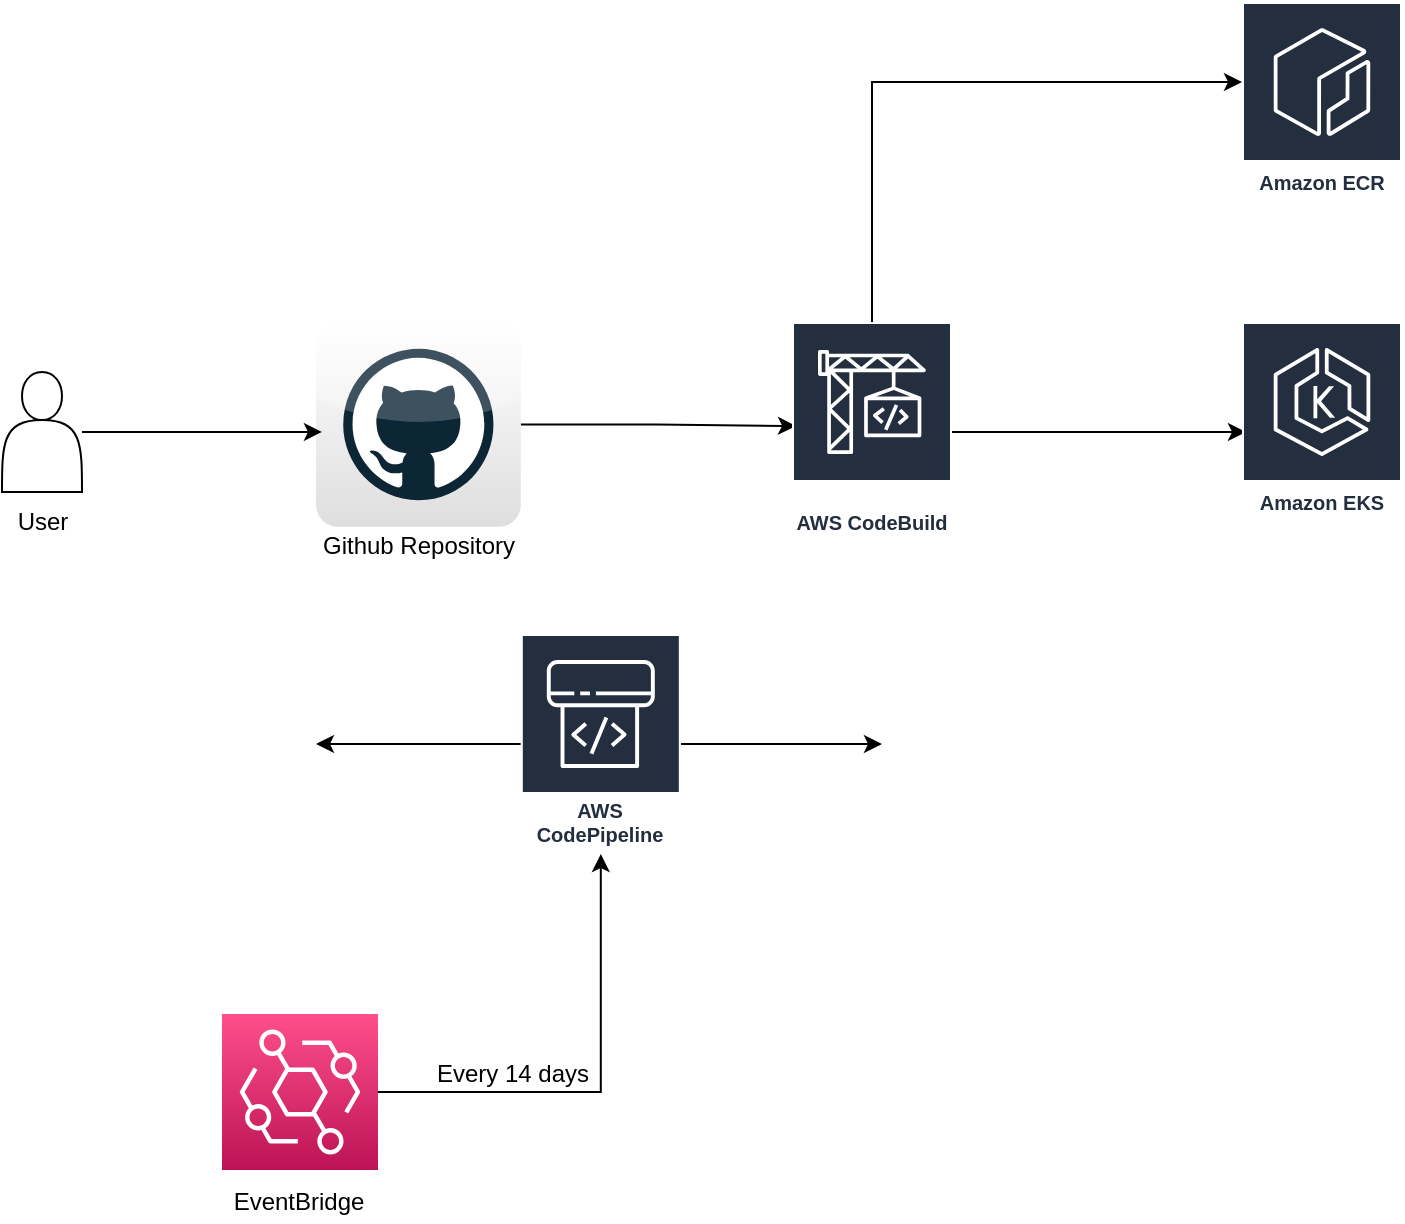 <mxfile version="15.8.4"><diagram id="K8VzltHks3wD7hrOabce" name="Page-1"><mxGraphModel dx="946" dy="640" grid="1" gridSize="10" guides="1" tooltips="1" connect="1" arrows="1" fold="1" page="1" pageScale="1" pageWidth="850" pageHeight="1100" math="0" shadow="0"><root><mxCell id="0"/><mxCell id="1" parent="0"/><mxCell id="iq63PzAxwATY0ZVnkeVj-11" style="edgeStyle=orthogonalEdgeStyle;rounded=0;orthogonalLoop=1;jettySize=auto;html=1;entryX=0.025;entryY=0.473;entryDx=0;entryDy=0;entryPerimeter=0;" edge="1" parent="1" source="iq63PzAxwATY0ZVnkeVj-1" target="iq63PzAxwATY0ZVnkeVj-2"><mxGeometry relative="1" as="geometry"/></mxCell><mxCell id="iq63PzAxwATY0ZVnkeVj-1" value="" style="dashed=0;outlineConnect=0;html=1;align=center;labelPosition=center;verticalLabelPosition=bottom;verticalAlign=top;shape=mxgraph.webicons.github;gradientColor=#DFDEDE" vertex="1" parent="1"><mxGeometry x="187" y="200" width="102.4" height="102.4" as="geometry"/></mxCell><mxCell id="iq63PzAxwATY0ZVnkeVj-9" style="edgeStyle=orthogonalEdgeStyle;rounded=0;orthogonalLoop=1;jettySize=auto;html=1;entryX=0.025;entryY=0.55;entryDx=0;entryDy=0;entryPerimeter=0;" edge="1" parent="1" source="iq63PzAxwATY0ZVnkeVj-2" target="iq63PzAxwATY0ZVnkeVj-3"><mxGeometry relative="1" as="geometry"/></mxCell><mxCell id="iq63PzAxwATY0ZVnkeVj-10" style="edgeStyle=orthogonalEdgeStyle;rounded=0;orthogonalLoop=1;jettySize=auto;html=1;" edge="1" parent="1" source="iq63PzAxwATY0ZVnkeVj-2" target="iq63PzAxwATY0ZVnkeVj-5"><mxGeometry relative="1" as="geometry"><Array as="points"><mxPoint x="465" y="80"/></Array></mxGeometry></mxCell><mxCell id="iq63PzAxwATY0ZVnkeVj-2" value="AWS CodeBuild" style="sketch=0;outlineConnect=0;fontColor=#232F3E;gradientColor=none;strokeColor=#ffffff;fillColor=#232F3E;dashed=0;verticalLabelPosition=middle;verticalAlign=bottom;align=center;html=1;whiteSpace=wrap;fontSize=10;fontStyle=1;spacing=3;shape=mxgraph.aws4.productIcon;prIcon=mxgraph.aws4.codebuild;" vertex="1" parent="1"><mxGeometry x="425" y="200" width="80" height="110" as="geometry"/></mxCell><mxCell id="iq63PzAxwATY0ZVnkeVj-3" value="Amazon EKS" style="sketch=0;outlineConnect=0;fontColor=#232F3E;gradientColor=none;strokeColor=#ffffff;fillColor=#232F3E;dashed=0;verticalLabelPosition=middle;verticalAlign=bottom;align=center;html=1;whiteSpace=wrap;fontSize=10;fontStyle=1;spacing=3;shape=mxgraph.aws4.productIcon;prIcon=mxgraph.aws4.eks;" vertex="1" parent="1"><mxGeometry x="650" y="200" width="80" height="100" as="geometry"/></mxCell><mxCell id="iq63PzAxwATY0ZVnkeVj-6" style="edgeStyle=orthogonalEdgeStyle;rounded=0;orthogonalLoop=1;jettySize=auto;html=1;" edge="1" parent="1" source="iq63PzAxwATY0ZVnkeVj-4"><mxGeometry relative="1" as="geometry"><mxPoint x="470" y="411" as="targetPoint"/></mxGeometry></mxCell><mxCell id="iq63PzAxwATY0ZVnkeVj-7" style="edgeStyle=orthogonalEdgeStyle;rounded=0;orthogonalLoop=1;jettySize=auto;html=1;" edge="1" parent="1" source="iq63PzAxwATY0ZVnkeVj-4"><mxGeometry relative="1" as="geometry"><mxPoint x="187" y="411" as="targetPoint"/></mxGeometry></mxCell><mxCell id="iq63PzAxwATY0ZVnkeVj-4" value="AWS CodePipeline" style="sketch=0;outlineConnect=0;fontColor=#232F3E;gradientColor=none;strokeColor=#ffffff;fillColor=#232F3E;dashed=0;verticalLabelPosition=middle;verticalAlign=bottom;align=center;html=1;whiteSpace=wrap;fontSize=10;fontStyle=1;spacing=3;shape=mxgraph.aws4.productIcon;prIcon=mxgraph.aws4.codepipeline;" vertex="1" parent="1"><mxGeometry x="289.4" y="356" width="80" height="110" as="geometry"/></mxCell><mxCell id="iq63PzAxwATY0ZVnkeVj-5" value="Amazon ECR" style="sketch=0;outlineConnect=0;fontColor=#232F3E;gradientColor=none;strokeColor=#ffffff;fillColor=#232F3E;dashed=0;verticalLabelPosition=middle;verticalAlign=bottom;align=center;html=1;whiteSpace=wrap;fontSize=10;fontStyle=1;spacing=3;shape=mxgraph.aws4.productIcon;prIcon=mxgraph.aws4.ecr;" vertex="1" parent="1"><mxGeometry x="650" y="40" width="80" height="100" as="geometry"/></mxCell><mxCell id="iq63PzAxwATY0ZVnkeVj-13" style="edgeStyle=orthogonalEdgeStyle;rounded=0;orthogonalLoop=1;jettySize=auto;html=1;entryX=0.029;entryY=0.537;entryDx=0;entryDy=0;entryPerimeter=0;" edge="1" parent="1" source="iq63PzAxwATY0ZVnkeVj-12" target="iq63PzAxwATY0ZVnkeVj-1"><mxGeometry relative="1" as="geometry"/></mxCell><mxCell id="iq63PzAxwATY0ZVnkeVj-12" value="" style="shape=actor;whiteSpace=wrap;html=1;" vertex="1" parent="1"><mxGeometry x="30" y="225" width="40" height="60" as="geometry"/></mxCell><mxCell id="iq63PzAxwATY0ZVnkeVj-16" style="edgeStyle=orthogonalEdgeStyle;rounded=0;orthogonalLoop=1;jettySize=auto;html=1;" edge="1" parent="1" source="iq63PzAxwATY0ZVnkeVj-15" target="iq63PzAxwATY0ZVnkeVj-4"><mxGeometry relative="1" as="geometry"/></mxCell><mxCell id="iq63PzAxwATY0ZVnkeVj-15" value="" style="sketch=0;points=[[0,0,0],[0.25,0,0],[0.5,0,0],[0.75,0,0],[1,0,0],[0,1,0],[0.25,1,0],[0.5,1,0],[0.75,1,0],[1,1,0],[0,0.25,0],[0,0.5,0],[0,0.75,0],[1,0.25,0],[1,0.5,0],[1,0.75,0]];outlineConnect=0;fontColor=#232F3E;gradientColor=#FF4F8B;gradientDirection=north;fillColor=#BC1356;strokeColor=#ffffff;dashed=0;verticalLabelPosition=bottom;verticalAlign=top;align=center;html=1;fontSize=12;fontStyle=0;aspect=fixed;shape=mxgraph.aws4.resourceIcon;resIcon=mxgraph.aws4.eventbridge;" vertex="1" parent="1"><mxGeometry x="140" y="546" width="78" height="78" as="geometry"/></mxCell><mxCell id="iq63PzAxwATY0ZVnkeVj-17" value="&lt;div&gt;Every 14 days&lt;/div&gt;" style="text;html=1;align=center;verticalAlign=middle;resizable=0;points=[];autosize=1;strokeColor=none;fillColor=none;" vertex="1" parent="1"><mxGeometry x="240" y="566" width="90" height="20" as="geometry"/></mxCell><mxCell id="iq63PzAxwATY0ZVnkeVj-18" value="&lt;div&gt;EventBridge&lt;/div&gt;" style="text;html=1;align=center;verticalAlign=middle;resizable=0;points=[];autosize=1;strokeColor=none;fillColor=none;" vertex="1" parent="1"><mxGeometry x="138" y="630" width="80" height="20" as="geometry"/></mxCell><mxCell id="iq63PzAxwATY0ZVnkeVj-19" value="&lt;div&gt;User&lt;/div&gt;" style="text;html=1;align=center;verticalAlign=middle;resizable=0;points=[];autosize=1;strokeColor=none;fillColor=none;" vertex="1" parent="1"><mxGeometry x="30" y="290" width="40" height="20" as="geometry"/></mxCell><mxCell id="iq63PzAxwATY0ZVnkeVj-20" value="Github Repository" style="text;html=1;align=center;verticalAlign=middle;resizable=0;points=[];autosize=1;strokeColor=none;fillColor=none;" vertex="1" parent="1"><mxGeometry x="183.2" y="302.4" width="110" height="20" as="geometry"/></mxCell></root></mxGraphModel></diagram></mxfile>